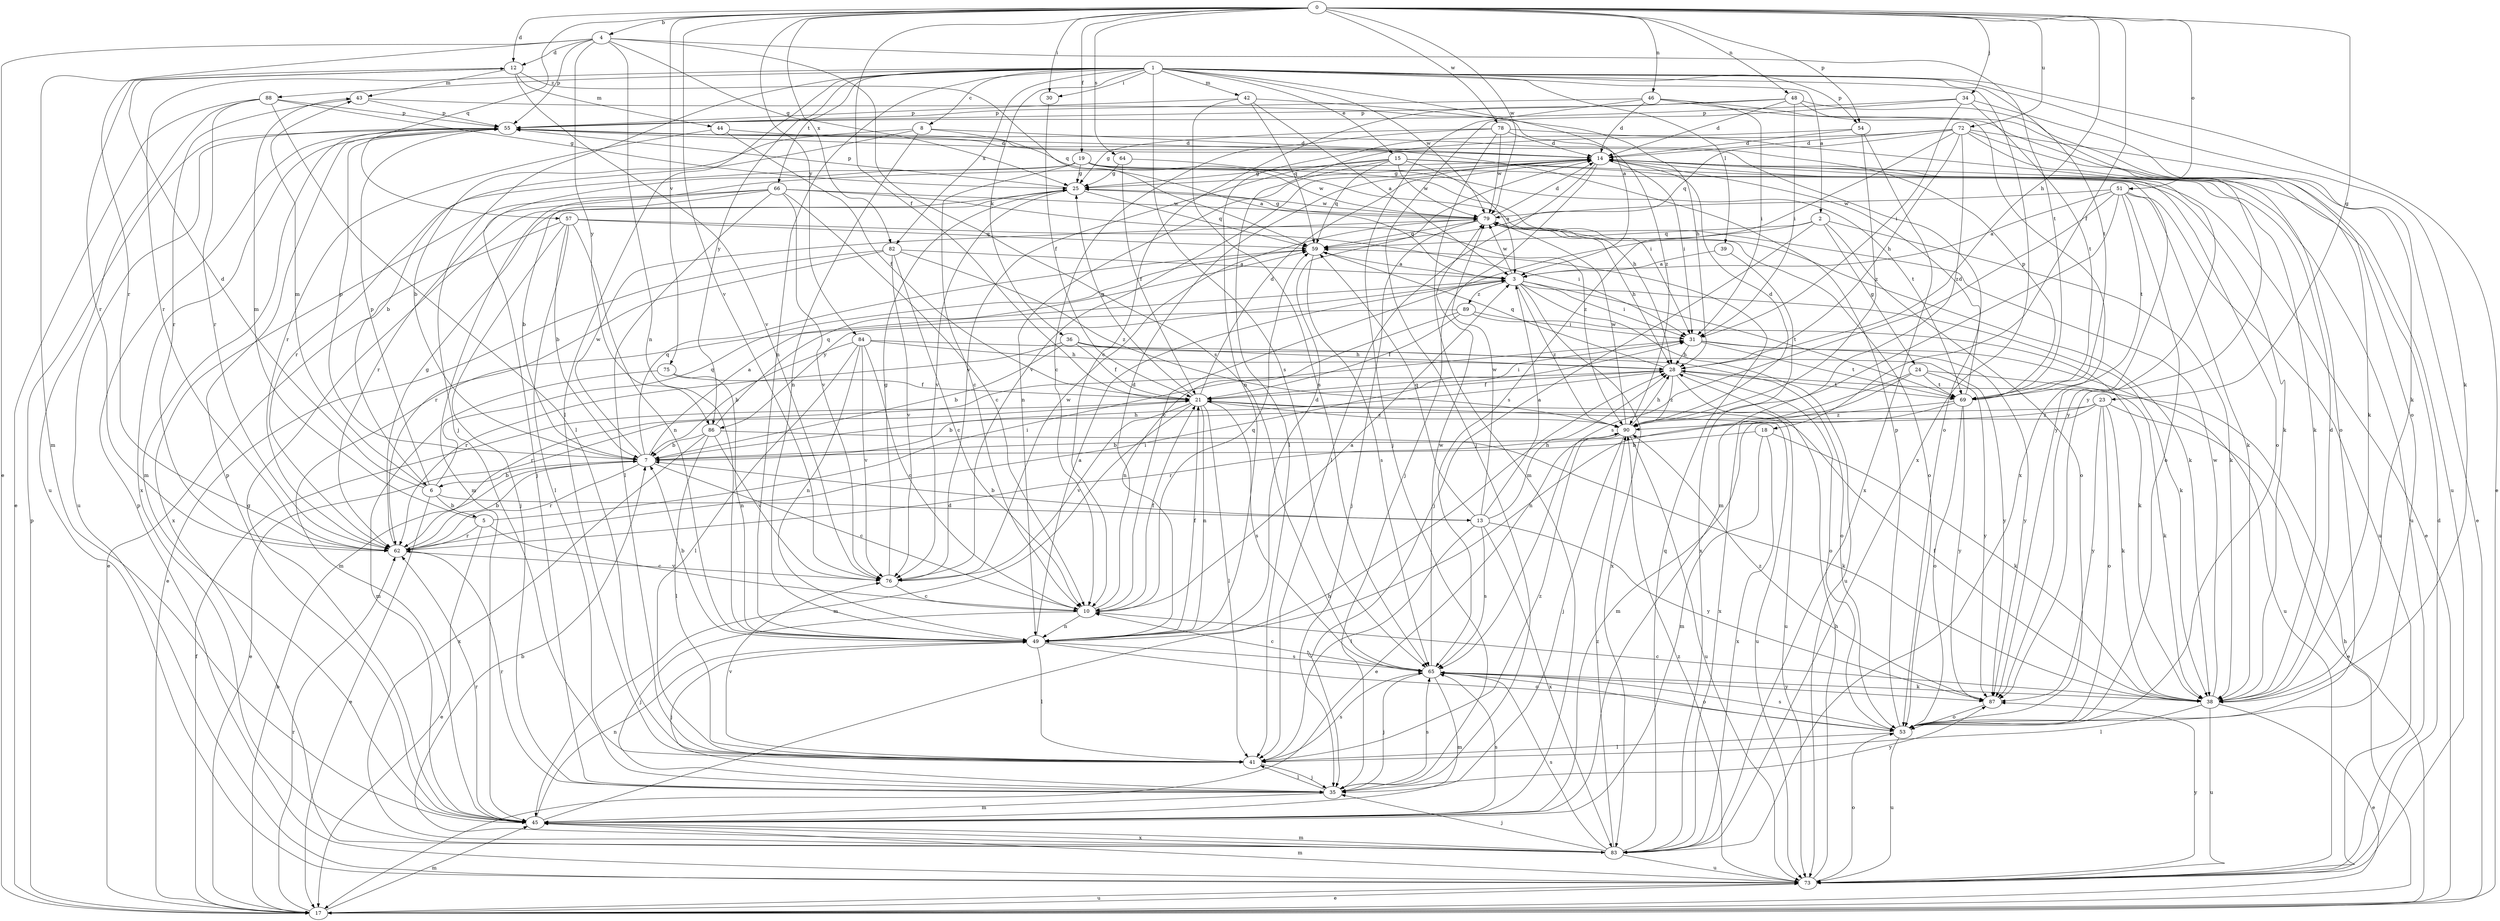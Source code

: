 strict digraph  {
0;
1;
2;
3;
4;
5;
6;
7;
8;
10;
12;
13;
14;
15;
17;
18;
19;
21;
23;
24;
25;
28;
30;
31;
34;
35;
36;
38;
39;
41;
42;
43;
44;
45;
46;
48;
49;
51;
53;
54;
55;
57;
59;
62;
64;
65;
66;
69;
72;
73;
75;
76;
78;
79;
82;
83;
84;
86;
87;
88;
89;
90;
0 -> 4  [label=b];
0 -> 12  [label=d];
0 -> 18  [label=f];
0 -> 19  [label=f];
0 -> 21  [label=f];
0 -> 23  [label=g];
0 -> 28  [label=h];
0 -> 30  [label=i];
0 -> 34  [label=j];
0 -> 46  [label=n];
0 -> 48  [label=n];
0 -> 51  [label=o];
0 -> 54  [label=p];
0 -> 57  [label=q];
0 -> 64  [label=s];
0 -> 72  [label=u];
0 -> 75  [label=v];
0 -> 76  [label=v];
0 -> 78  [label=w];
0 -> 79  [label=w];
0 -> 82  [label=x];
0 -> 84  [label=y];
1 -> 2  [label=a];
1 -> 3  [label=a];
1 -> 8  [label=c];
1 -> 15  [label=e];
1 -> 17  [label=e];
1 -> 30  [label=i];
1 -> 35  [label=j];
1 -> 36  [label=k];
1 -> 38  [label=k];
1 -> 39  [label=l];
1 -> 41  [label=l];
1 -> 42  [label=m];
1 -> 49  [label=n];
1 -> 54  [label=p];
1 -> 62  [label=r];
1 -> 65  [label=s];
1 -> 66  [label=t];
1 -> 69  [label=t];
1 -> 79  [label=w];
1 -> 82  [label=x];
1 -> 83  [label=x];
1 -> 86  [label=y];
1 -> 88  [label=z];
2 -> 10  [label=c];
2 -> 24  [label=g];
2 -> 35  [label=j];
2 -> 38  [label=k];
2 -> 53  [label=o];
2 -> 59  [label=q];
3 -> 31  [label=i];
3 -> 38  [label=k];
3 -> 69  [label=t];
3 -> 73  [label=u];
3 -> 79  [label=w];
3 -> 83  [label=x];
3 -> 86  [label=y];
3 -> 89  [label=z];
3 -> 90  [label=z];
4 -> 12  [label=d];
4 -> 17  [label=e];
4 -> 25  [label=g];
4 -> 49  [label=n];
4 -> 55  [label=p];
4 -> 62  [label=r];
4 -> 65  [label=s];
4 -> 69  [label=t];
4 -> 86  [label=y];
5 -> 10  [label=c];
5 -> 17  [label=e];
5 -> 31  [label=i];
5 -> 43  [label=m];
5 -> 62  [label=r];
6 -> 5  [label=b];
6 -> 12  [label=d];
6 -> 13  [label=d];
6 -> 17  [label=e];
6 -> 43  [label=m];
6 -> 55  [label=p];
6 -> 59  [label=q];
7 -> 3  [label=a];
7 -> 6  [label=b];
7 -> 10  [label=c];
7 -> 28  [label=h];
7 -> 55  [label=p];
7 -> 59  [label=q];
7 -> 62  [label=r];
7 -> 79  [label=w];
8 -> 3  [label=a];
8 -> 6  [label=b];
8 -> 7  [label=b];
8 -> 14  [label=d];
8 -> 49  [label=n];
10 -> 3  [label=a];
10 -> 14  [label=d];
10 -> 21  [label=f];
10 -> 35  [label=j];
10 -> 49  [label=n];
10 -> 59  [label=q];
12 -> 43  [label=m];
12 -> 44  [label=m];
12 -> 45  [label=m];
12 -> 59  [label=q];
12 -> 62  [label=r];
12 -> 76  [label=v];
13 -> 3  [label=a];
13 -> 7  [label=b];
13 -> 28  [label=h];
13 -> 41  [label=l];
13 -> 59  [label=q];
13 -> 65  [label=s];
13 -> 79  [label=w];
13 -> 83  [label=x];
13 -> 87  [label=y];
14 -> 25  [label=g];
14 -> 31  [label=i];
14 -> 35  [label=j];
14 -> 38  [label=k];
14 -> 41  [label=l];
14 -> 45  [label=m];
14 -> 53  [label=o];
14 -> 73  [label=u];
14 -> 76  [label=v];
15 -> 3  [label=a];
15 -> 17  [label=e];
15 -> 25  [label=g];
15 -> 49  [label=n];
15 -> 59  [label=q];
15 -> 76  [label=v];
15 -> 79  [label=w];
15 -> 87  [label=y];
17 -> 7  [label=b];
17 -> 21  [label=f];
17 -> 28  [label=h];
17 -> 45  [label=m];
17 -> 55  [label=p];
17 -> 62  [label=r];
17 -> 73  [label=u];
18 -> 7  [label=b];
18 -> 38  [label=k];
18 -> 45  [label=m];
18 -> 83  [label=x];
19 -> 10  [label=c];
19 -> 25  [label=g];
19 -> 31  [label=i];
19 -> 35  [label=j];
19 -> 38  [label=k];
19 -> 62  [label=r];
19 -> 69  [label=t];
19 -> 79  [label=w];
21 -> 14  [label=d];
21 -> 17  [label=e];
21 -> 25  [label=g];
21 -> 31  [label=i];
21 -> 41  [label=l];
21 -> 45  [label=m];
21 -> 49  [label=n];
21 -> 65  [label=s];
21 -> 73  [label=u];
21 -> 76  [label=v];
21 -> 90  [label=z];
23 -> 7  [label=b];
23 -> 17  [label=e];
23 -> 38  [label=k];
23 -> 45  [label=m];
23 -> 53  [label=o];
23 -> 87  [label=y];
23 -> 90  [label=z];
24 -> 38  [label=k];
24 -> 49  [label=n];
24 -> 69  [label=t];
24 -> 83  [label=x];
24 -> 87  [label=y];
25 -> 55  [label=p];
25 -> 59  [label=q];
25 -> 76  [label=v];
25 -> 79  [label=w];
28 -> 21  [label=f];
28 -> 53  [label=o];
28 -> 59  [label=q];
28 -> 62  [label=r];
28 -> 69  [label=t];
28 -> 73  [label=u];
28 -> 90  [label=z];
30 -> 21  [label=f];
31 -> 28  [label=h];
31 -> 69  [label=t];
31 -> 73  [label=u];
31 -> 87  [label=y];
34 -> 31  [label=i];
34 -> 35  [label=j];
34 -> 38  [label=k];
34 -> 55  [label=p];
34 -> 69  [label=t];
35 -> 41  [label=l];
35 -> 45  [label=m];
35 -> 62  [label=r];
35 -> 65  [label=s];
35 -> 87  [label=y];
36 -> 7  [label=b];
36 -> 21  [label=f];
36 -> 28  [label=h];
36 -> 53  [label=o];
36 -> 62  [label=r];
38 -> 10  [label=c];
38 -> 14  [label=d];
38 -> 17  [label=e];
38 -> 21  [label=f];
38 -> 41  [label=l];
38 -> 73  [label=u];
38 -> 79  [label=w];
39 -> 3  [label=a];
39 -> 83  [label=x];
41 -> 35  [label=j];
41 -> 65  [label=s];
41 -> 76  [label=v];
41 -> 90  [label=z];
42 -> 3  [label=a];
42 -> 28  [label=h];
42 -> 55  [label=p];
42 -> 59  [label=q];
42 -> 65  [label=s];
43 -> 55  [label=p];
43 -> 62  [label=r];
43 -> 90  [label=z];
44 -> 14  [label=d];
44 -> 21  [label=f];
44 -> 62  [label=r];
45 -> 25  [label=g];
45 -> 28  [label=h];
45 -> 49  [label=n];
45 -> 55  [label=p];
45 -> 62  [label=r];
45 -> 65  [label=s];
45 -> 83  [label=x];
46 -> 14  [label=d];
46 -> 31  [label=i];
46 -> 35  [label=j];
46 -> 55  [label=p];
46 -> 73  [label=u];
46 -> 83  [label=x];
48 -> 10  [label=c];
48 -> 14  [label=d];
48 -> 31  [label=i];
48 -> 53  [label=o];
48 -> 55  [label=p];
48 -> 87  [label=y];
49 -> 3  [label=a];
49 -> 7  [label=b];
49 -> 14  [label=d];
49 -> 21  [label=f];
49 -> 35  [label=j];
49 -> 41  [label=l];
49 -> 53  [label=o];
49 -> 65  [label=s];
51 -> 3  [label=a];
51 -> 38  [label=k];
51 -> 45  [label=m];
51 -> 53  [label=o];
51 -> 65  [label=s];
51 -> 69  [label=t];
51 -> 73  [label=u];
51 -> 79  [label=w];
53 -> 41  [label=l];
53 -> 55  [label=p];
53 -> 65  [label=s];
53 -> 73  [label=u];
54 -> 14  [label=d];
54 -> 49  [label=n];
54 -> 83  [label=x];
54 -> 90  [label=z];
55 -> 14  [label=d];
55 -> 45  [label=m];
55 -> 53  [label=o];
55 -> 73  [label=u];
55 -> 83  [label=x];
57 -> 7  [label=b];
57 -> 17  [label=e];
57 -> 31  [label=i];
57 -> 35  [label=j];
57 -> 41  [label=l];
57 -> 49  [label=n];
57 -> 59  [label=q];
59 -> 3  [label=a];
59 -> 65  [label=s];
62 -> 7  [label=b];
62 -> 25  [label=g];
62 -> 31  [label=i];
62 -> 76  [label=v];
64 -> 21  [label=f];
64 -> 25  [label=g];
64 -> 28  [label=h];
65 -> 10  [label=c];
65 -> 35  [label=j];
65 -> 38  [label=k];
65 -> 45  [label=m];
65 -> 53  [label=o];
65 -> 79  [label=w];
65 -> 87  [label=y];
66 -> 7  [label=b];
66 -> 10  [label=c];
66 -> 41  [label=l];
66 -> 62  [label=r];
66 -> 76  [label=v];
66 -> 79  [label=w];
66 -> 83  [label=x];
66 -> 90  [label=z];
69 -> 14  [label=d];
69 -> 53  [label=o];
69 -> 55  [label=p];
69 -> 62  [label=r];
69 -> 87  [label=y];
69 -> 90  [label=z];
72 -> 14  [label=d];
72 -> 17  [label=e];
72 -> 28  [label=h];
72 -> 38  [label=k];
72 -> 41  [label=l];
72 -> 53  [label=o];
72 -> 59  [label=q];
72 -> 65  [label=s];
72 -> 90  [label=z];
73 -> 14  [label=d];
73 -> 17  [label=e];
73 -> 28  [label=h];
73 -> 45  [label=m];
73 -> 53  [label=o];
73 -> 55  [label=p];
73 -> 87  [label=y];
73 -> 90  [label=z];
75 -> 21  [label=f];
75 -> 45  [label=m];
75 -> 49  [label=n];
76 -> 10  [label=c];
76 -> 25  [label=g];
76 -> 79  [label=w];
78 -> 10  [label=c];
78 -> 14  [label=d];
78 -> 25  [label=g];
78 -> 45  [label=m];
78 -> 79  [label=w];
78 -> 87  [label=y];
79 -> 14  [label=d];
79 -> 25  [label=g];
79 -> 28  [label=h];
79 -> 35  [label=j];
79 -> 38  [label=k];
79 -> 53  [label=o];
79 -> 59  [label=q];
82 -> 3  [label=a];
82 -> 10  [label=c];
82 -> 17  [label=e];
82 -> 62  [label=r];
82 -> 76  [label=v];
82 -> 90  [label=z];
83 -> 7  [label=b];
83 -> 35  [label=j];
83 -> 45  [label=m];
83 -> 59  [label=q];
83 -> 65  [label=s];
83 -> 73  [label=u];
83 -> 90  [label=z];
84 -> 7  [label=b];
84 -> 10  [label=c];
84 -> 28  [label=h];
84 -> 41  [label=l];
84 -> 49  [label=n];
84 -> 76  [label=v];
84 -> 87  [label=y];
86 -> 7  [label=b];
86 -> 38  [label=k];
86 -> 41  [label=l];
86 -> 59  [label=q];
86 -> 76  [label=v];
86 -> 83  [label=x];
87 -> 53  [label=o];
87 -> 90  [label=z];
88 -> 17  [label=e];
88 -> 25  [label=g];
88 -> 41  [label=l];
88 -> 55  [label=p];
88 -> 62  [label=r];
88 -> 73  [label=u];
89 -> 21  [label=f];
89 -> 31  [label=i];
89 -> 38  [label=k];
89 -> 45  [label=m];
89 -> 49  [label=n];
90 -> 7  [label=b];
90 -> 14  [label=d];
90 -> 17  [label=e];
90 -> 28  [label=h];
90 -> 35  [label=j];
90 -> 73  [label=u];
90 -> 79  [label=w];
}
